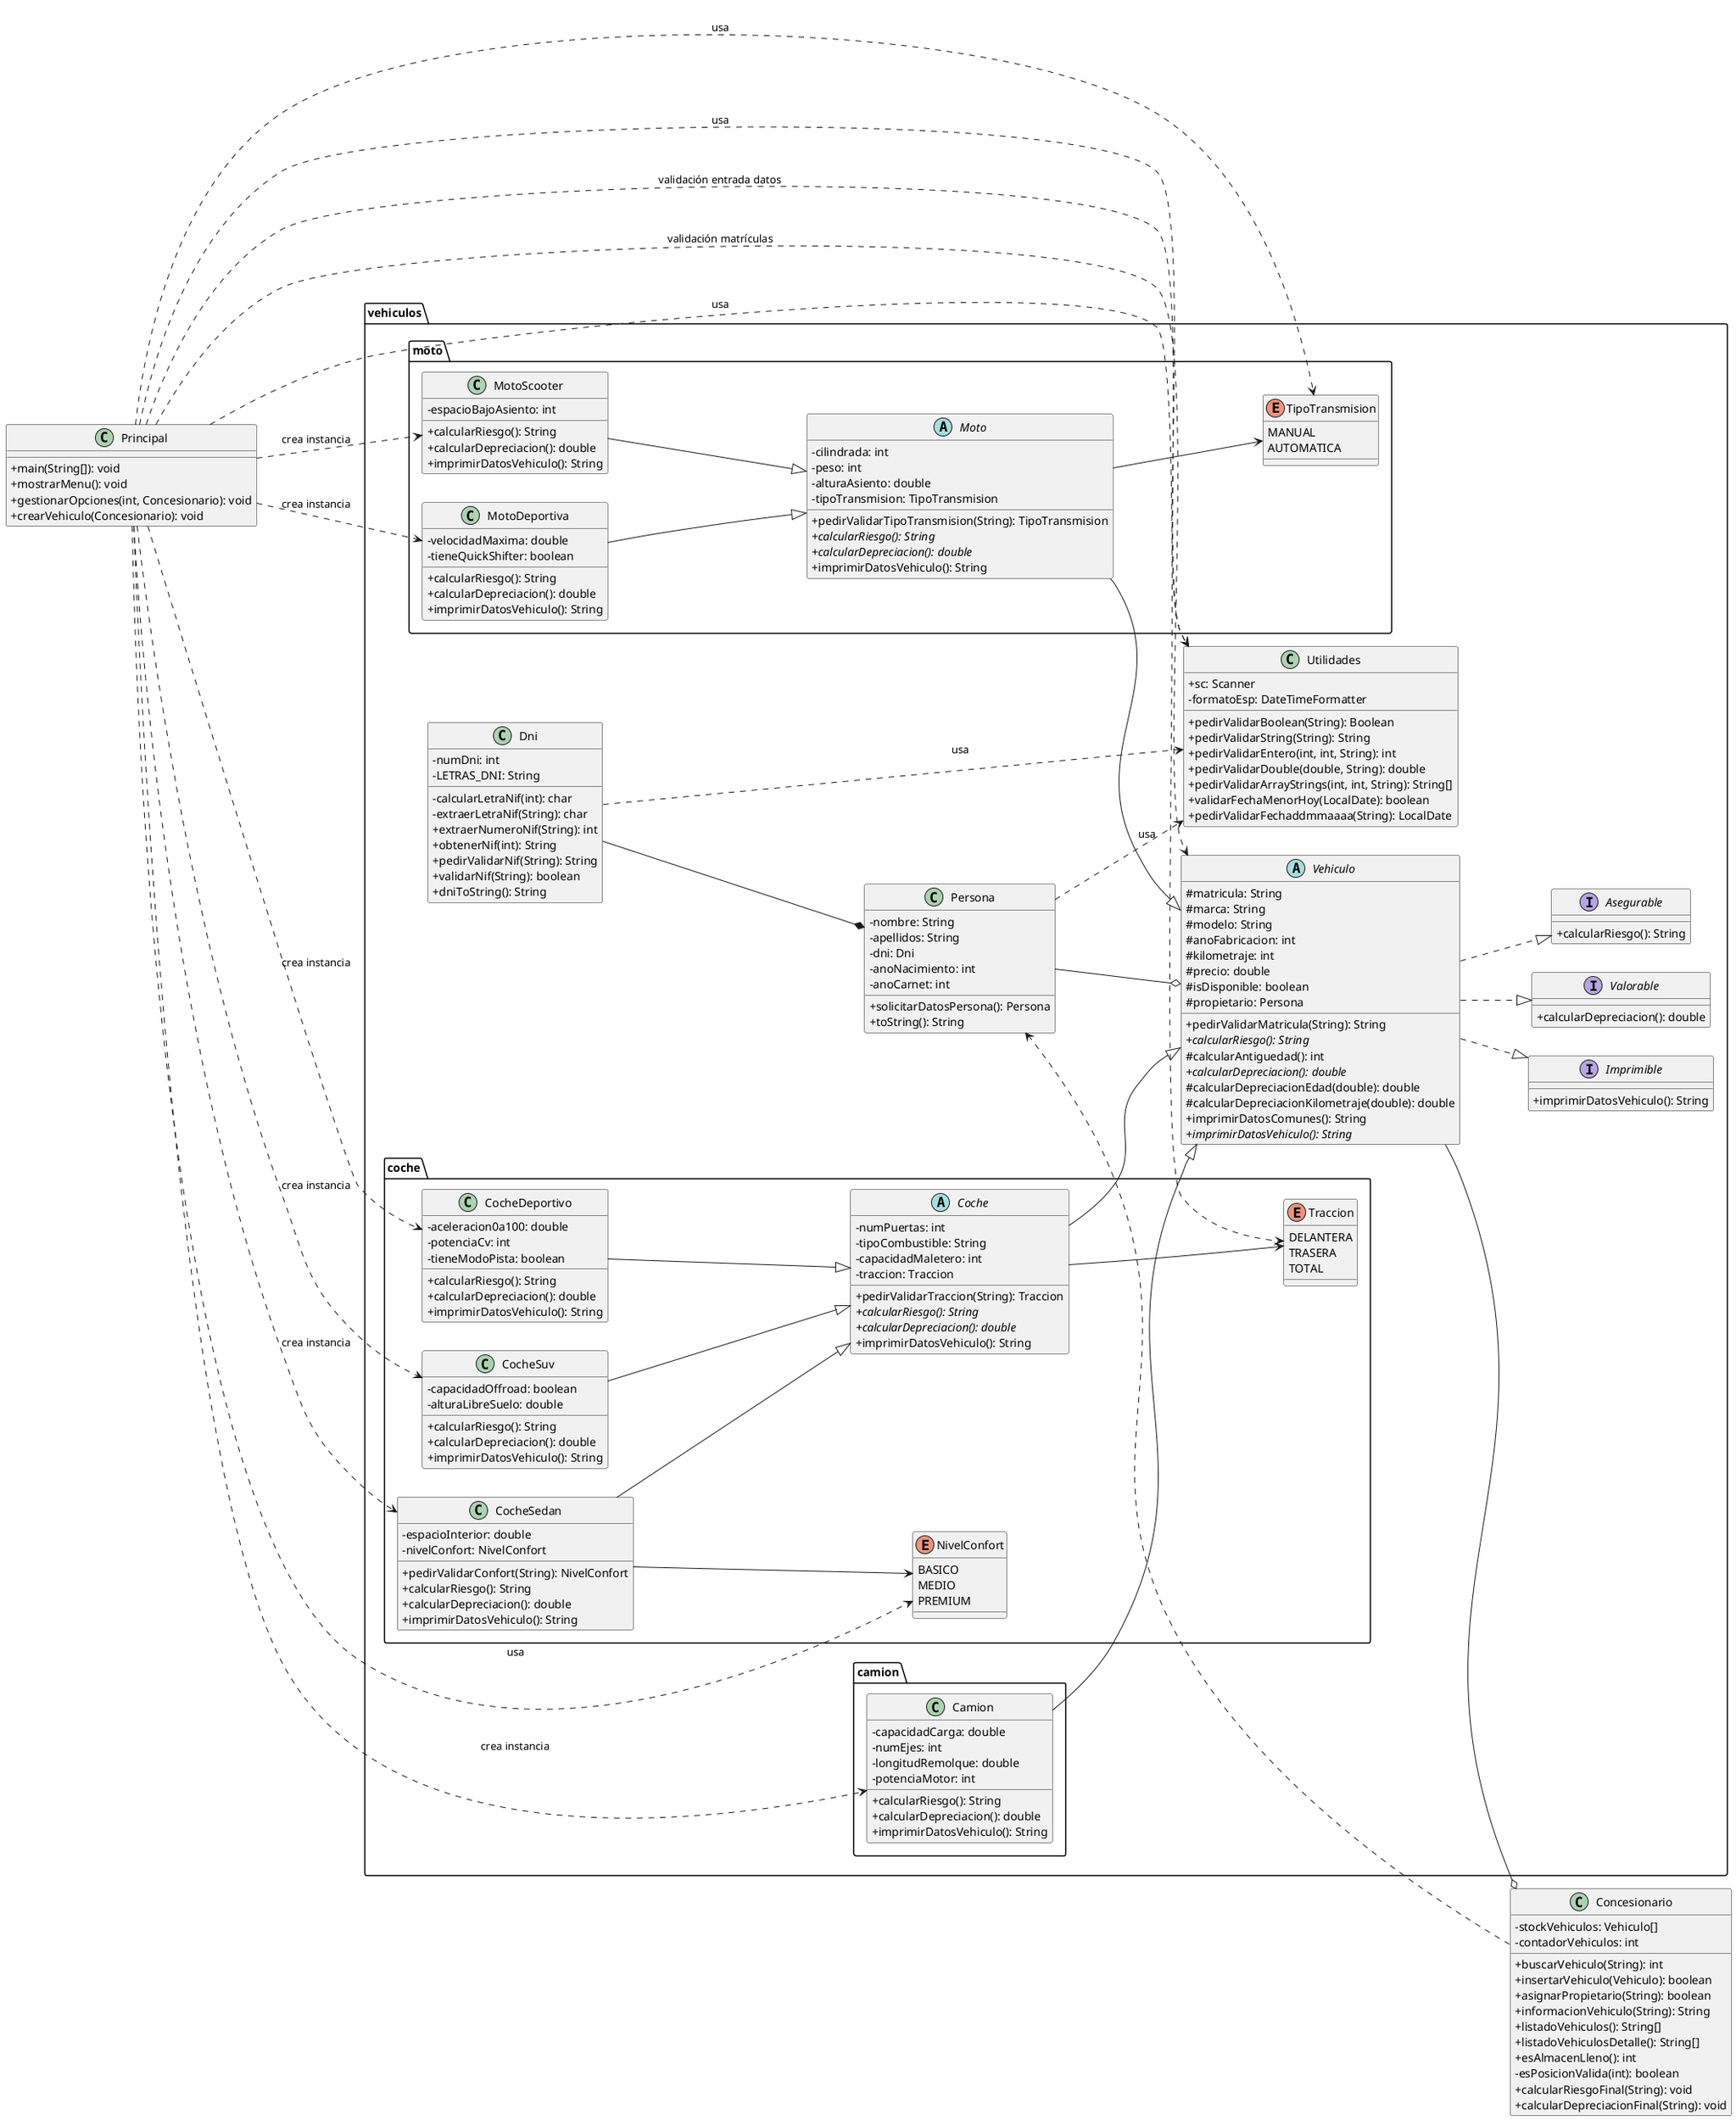 @startuml
left to right direction
skinparam classAttributeIconSize 0

package "vehiculos" {

    abstract class Vehiculo {
      # matricula: String
      # marca: String
      # modelo: String
      # anoFabricacion: int
      # kilometraje: int
      # precio: double
      # isDisponible: boolean
      # propietario: Persona
      + pedirValidarMatricula(String): String
      + {abstract} calcularRiesgo(): String
      # calcularAntiguedad(): int
      + {abstract} calcularDepreciacion(): double
      # calcularDepreciacionEdad(double): double
      # calcularDepreciacionKilometraje(double): double
      + imprimirDatosComunes(): String
      + {abstract} imprimirDatosVehiculo(): String
    }

    package "camion" {
        class Camion {
          - capacidadCarga: double
          - numEjes: int
          - longitudRemolque: double
          - potenciaMotor: int
          + calcularRiesgo(): String
          + calcularDepreciacion(): double
          + imprimirDatosVehiculo(): String
        }
    }

    package "coche" {

        abstract class Coche {
          - numPuertas: int
          - tipoCombustible: String
          - capacidadMaletero: int
          - traccion: Traccion
          + pedirValidarTraccion(String): Traccion
          + {abstract} calcularRiesgo(): String
          + {abstract} calcularDepreciacion(): double
          + imprimirDatosVehiculo(): String
        }

        class CocheDeportivo {
          - aceleracion0a100: double
          - potenciaCv: int
          - tieneModoPista: boolean
          + calcularRiesgo(): String
          + calcularDepreciacion(): double
          + imprimirDatosVehiculo(): String
        }

        class CocheSedan {
          - espacioInterior: double
          - nivelConfort: NivelConfort
          + pedirValidarConfort(String): NivelConfort
          + calcularRiesgo(): String
          + calcularDepreciacion(): double
          + imprimirDatosVehiculo(): String
        }

        class CocheSuv {
          - capacidadOffroad: boolean
          - alturaLibreSuelo: double
          + calcularRiesgo(): String
          + calcularDepreciacion(): double
          + imprimirDatosVehiculo(): String
        }

        enum NivelConfort{
          BASICO
          MEDIO
          PREMIUM
        }

        enum Traccion {
          DELANTERA
          TRASERA
          TOTAL
        }
    }

    package "moto" {
        enum TipoTransmision{
          MANUAL
          AUTOMATICA
        }

        abstract class Moto {
          - cilindrada: int
          - peso: int
          - alturaAsiento: double
          - tipoTransmision: TipoTransmision
          + pedirValidarTipoTransmision(String): TipoTransmision
          + {abstract} calcularRiesgo(): String
          + {abstract} calcularDepreciacion(): double
          + imprimirDatosVehiculo(): String
        }

        class MotoDeportiva {
          - velocidadMaxima: double
          - tieneQuickShifter: boolean
          + calcularRiesgo(): String
          + calcularDepreciacion(): double
          + imprimirDatosVehiculo(): String
        }

        class MotoScooter {
          - espacioBajoAsiento: int
          + calcularRiesgo(): String
          + calcularDepreciacion(): double
          + imprimirDatosVehiculo(): String
        }
    }

    class Persona {
      - nombre: String
      - apellidos: String
      - dni: Dni
      - anoNacimiento: int
      - anoCarnet: int
      + solicitarDatosPersona(): Persona
      + toString(): String
    }

    class Dni {
      - numDni: int
      - LETRAS_DNI: String
      - calcularLetraNif(int): char
      - extraerLetraNif(String): char
      + extraerNumeroNif(String): int
      + obtenerNif(int): String
      + pedirValidarNif(String): String
      + validarNif(String): boolean
      + dniToString(): String
    }

    class Utilidades {
      + sc: Scanner
      - formatoEsp: DateTimeFormatter
      + pedirValidarBoolean(String): Boolean
      + pedirValidarString(String): String
      + pedirValidarEntero(int, int, String): int
      + pedirValidarDouble(double, String): double
      + pedirValidarArrayStrings(int, int, String): String[]
      + validarFechaMenorHoy(LocalDate): boolean
      + pedirValidarFechaddmmaaaa(String): LocalDate
    }

    interface Imprimible {
      + imprimirDatosVehiculo(): String
    }

    interface Valorable {
      + calcularDepreciacion(): double
    }
    interface Asegurable {
      + calcularRiesgo(): String
    }
}
class Concesionario {
  - stockVehiculos: Vehiculo[]
  - contadorVehiculos: int
  + buscarVehiculo(String): int
  + insertarVehiculo(Vehiculo): boolean
  + asignarPropietario(String): boolean
  + informacionVehiculo(String): String
  + listadoVehiculos(): String[]
  + listadoVehiculosDetalle(): String[]
  + esAlmacenLleno(): int
  - esPosicionValida(int): boolean
  + calcularRiesgoFinal(String): void
  + calcularDepreciacionFinal(String): void
}

class Principal {
  + main(String[]): void
  + mostrarMenu(): void
  + gestionarOpciones(int, Concesionario): void
  + crearVehiculo(Concesionario): void
}


Camion --|> Vehiculo
Coche --|> Vehiculo
CocheDeportivo --|> Coche
CocheSedan --|> Coche
CocheSuv --|> Coche
Moto --|> Vehiculo
MotoDeportiva --|> Moto
MotoScooter --|> Moto
Vehiculo ..|> Asegurable
Vehiculo ..|> Imprimible
Vehiculo ..|> Valorable
Coche --> Traccion
CocheSedan --> NivelConfort
Moto --> TipoTransmision
Dni --* Persona
Persona --o Vehiculo
Persona ..> Utilidades : usa
Dni ..> Utilidades : usa
Principal ..> Utilidades : usa
Vehiculo --o Concesionario
Concesionario ..> Persona

Principal ..> Camion : crea instancia
Principal ..> CocheDeportivo : crea instancia
Principal ..> CocheSedan : crea instancia
Principal ..> CocheSuv : crea instancia
Principal ..> MotoDeportiva : crea instancia
Principal ..> MotoScooter : crea instancia

Principal ..> TipoTransmision : usa
Principal ..> NivelConfort : usa
Principal ..> Traccion : usa

Principal ..> Vehiculo : validación matrículas
Principal ..> Utilidades : validación entrada datos

@enduml